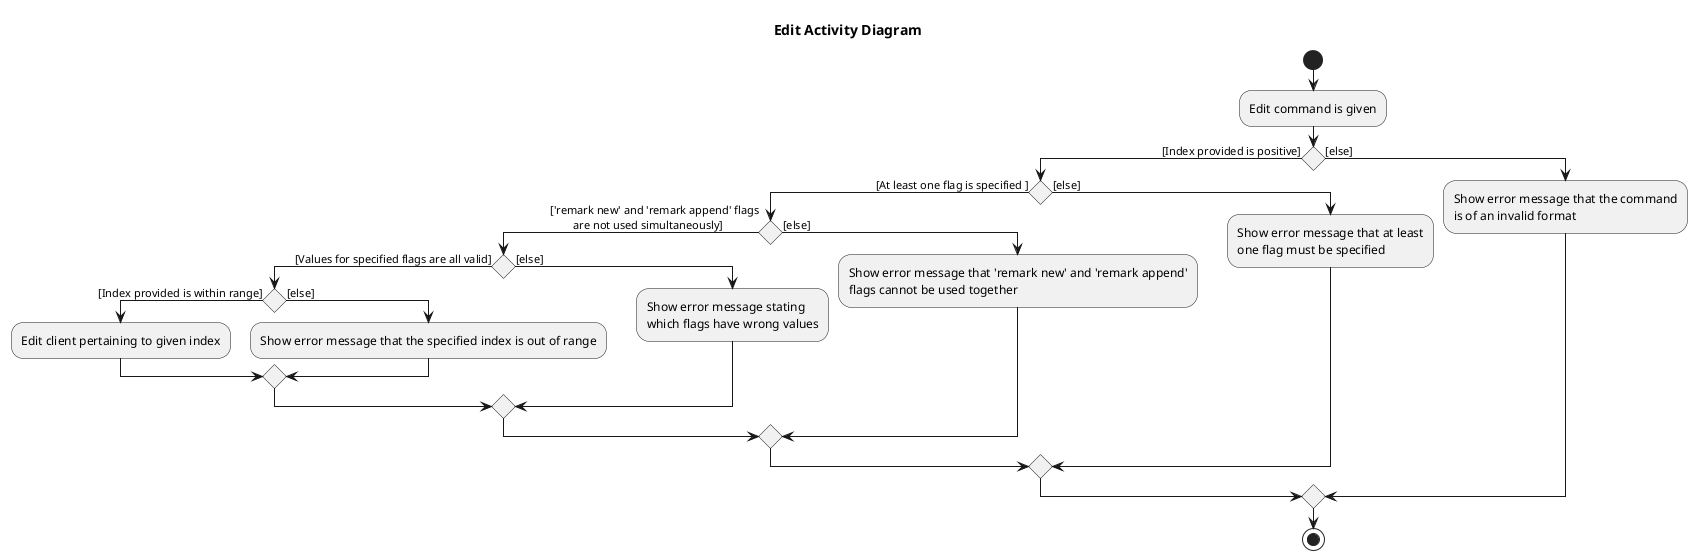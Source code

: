 @startuml
title Edit Activity Diagram
start
:Edit command is given;
if () then ([Index provided is positive])
    if () then ([At least one flag is specified ])
        if () then (['remark new' and 'remark append' flags
        are not used simultaneously])
            if () then ([Values for specified flags are all valid])
                if () then ([Index provided is within range])
                    :Edit client pertaining to given index;
                else ([else])
                    :Show error message that the specified index is out of range;
                endif
            else ([else])
            :Show error message stating
            which flags have wrong values;
            endif
        else ([else])
        :Show error message that 'remark new' and 'remark append'
        flags cannot be used together;
        endif
     else ([else])
     :Show error message that at least
     one flag must be specified ;
 endif
else ([else])
    :Show error message that the command
    is of an invalid format;
endif
stop
@enduml
